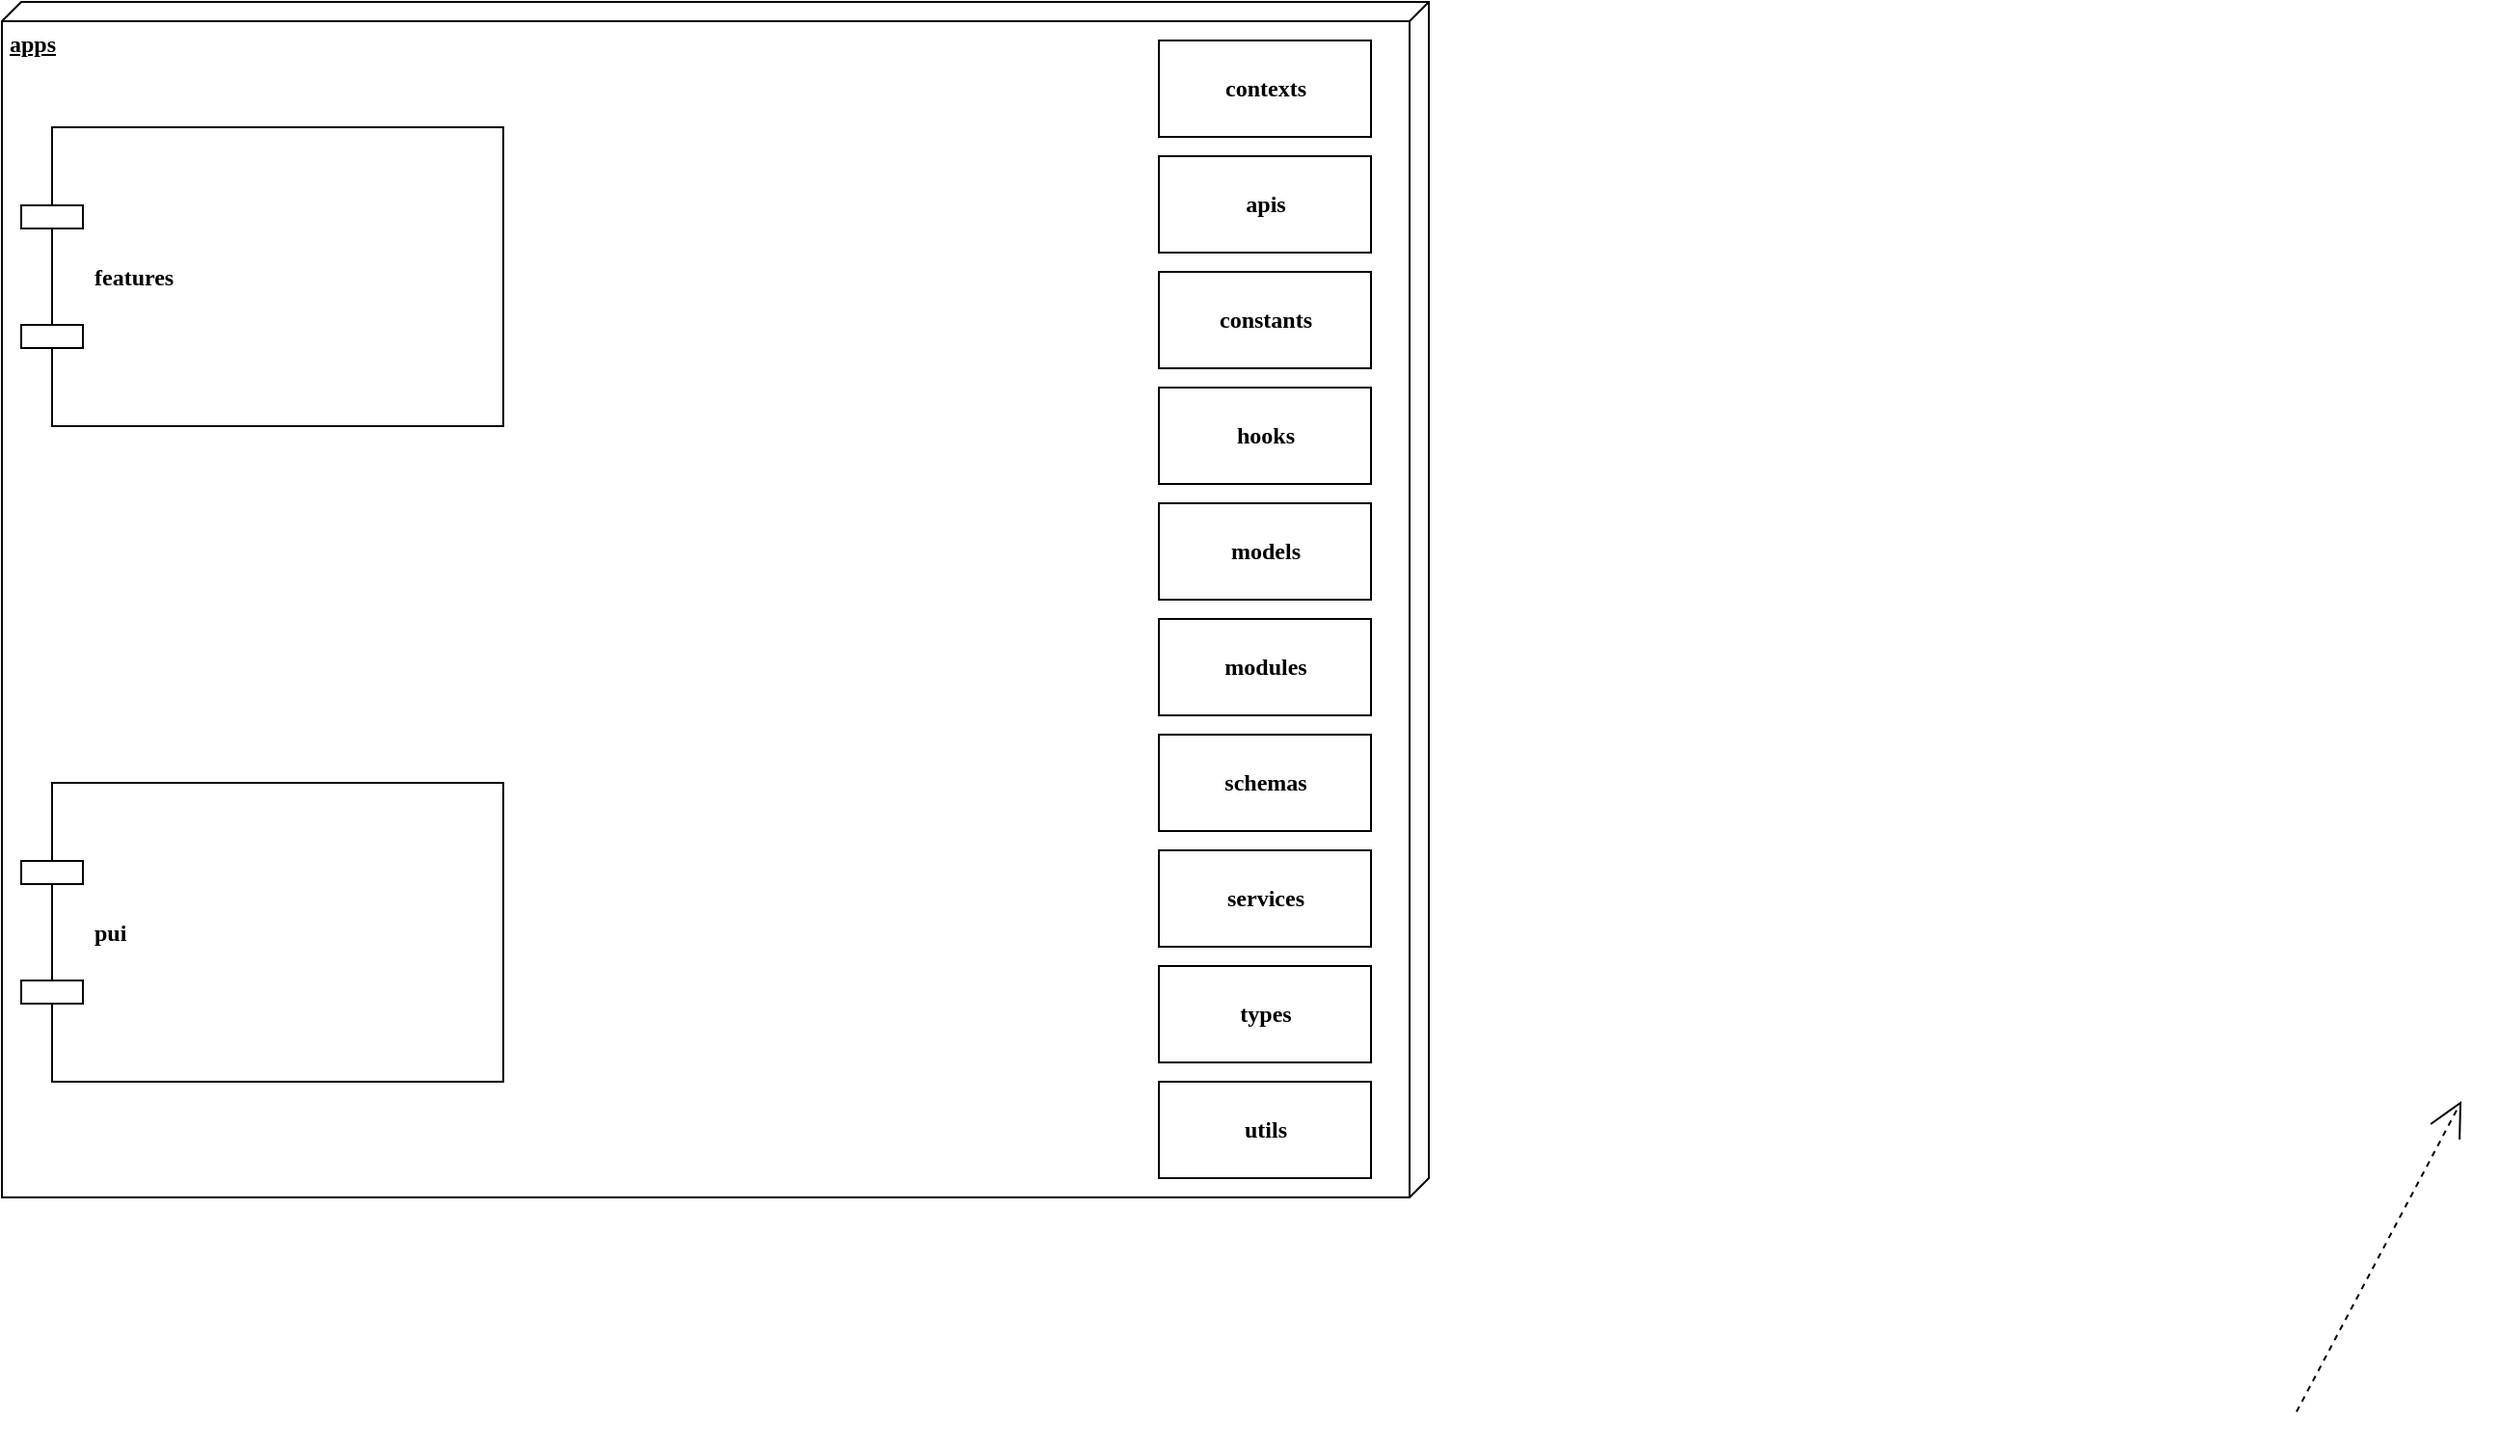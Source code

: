<mxfile version="21.6.2" type="github">
  <diagram name="Page-1" id="5f0bae14-7c28-e335-631c-24af17079c00">
    <mxGraphModel dx="2074" dy="1155" grid="1" gridSize="10" guides="1" tooltips="1" connect="1" arrows="1" fold="1" page="1" pageScale="1" pageWidth="1100" pageHeight="850" background="none" math="0" shadow="0">
      <root>
        <mxCell id="0" />
        <mxCell id="1" parent="0" />
        <mxCell id="39150e848f15840c-1" value="apps" style="verticalAlign=top;align=left;spacingTop=8;spacingLeft=2;spacingRight=12;shape=cube;size=10;direction=south;fontStyle=5;html=1;rounded=0;shadow=0;comic=0;labelBackgroundColor=none;strokeWidth=1;fontFamily=Verdana;fontSize=12" parent="1" vertex="1">
          <mxGeometry x="120" y="70" width="740" height="620" as="geometry" />
        </mxCell>
        <mxCell id="39150e848f15840c-4" value="contexts" style="html=1;rounded=0;shadow=0;comic=0;labelBackgroundColor=none;strokeWidth=1;fontFamily=Verdana;fontSize=12;align=center;fontStyle=1" parent="1" vertex="1">
          <mxGeometry x="720" y="90" width="110" height="50" as="geometry" />
        </mxCell>
        <mxCell id="39150e848f15840c-5" value="features" style="shape=component;align=left;spacingLeft=36;rounded=0;shadow=0;comic=0;labelBackgroundColor=none;strokeWidth=1;fontFamily=Verdana;fontSize=12;html=1;fontStyle=1" parent="1" vertex="1">
          <mxGeometry x="130" y="135" width="250" height="155" as="geometry" />
        </mxCell>
        <mxCell id="39150e848f15840c-12" style="edgeStyle=none;rounded=0;html=1;dashed=1;labelBackgroundColor=none;startArrow=none;startFill=0;startSize=8;endArrow=open;endFill=0;endSize=16;fontFamily=Verdana;fontSize=12;" parent="1" edge="1">
          <mxGeometry relative="1" as="geometry">
            <mxPoint x="1309.996" y="801.16" as="sourcePoint" />
            <mxPoint x="1395.521" y="639.998" as="targetPoint" />
          </mxGeometry>
        </mxCell>
        <mxCell id="XnKO9qKkf2iOZudYSjbh-1" value="pui" style="shape=component;align=left;spacingLeft=36;rounded=0;shadow=0;comic=0;labelBackgroundColor=none;strokeWidth=1;fontFamily=Verdana;fontSize=12;html=1;fontStyle=1" vertex="1" parent="1">
          <mxGeometry x="130" y="475" width="250" height="155" as="geometry" />
        </mxCell>
        <mxCell id="XnKO9qKkf2iOZudYSjbh-2" value="apis" style="html=1;rounded=0;shadow=0;comic=0;labelBackgroundColor=none;strokeWidth=1;fontFamily=Verdana;fontSize=12;align=center;fontStyle=1" vertex="1" parent="1">
          <mxGeometry x="720" y="150" width="110" height="50" as="geometry" />
        </mxCell>
        <mxCell id="XnKO9qKkf2iOZudYSjbh-3" value="constants" style="html=1;rounded=0;shadow=0;comic=0;labelBackgroundColor=none;strokeWidth=1;fontFamily=Verdana;fontSize=12;align=center;fontStyle=1" vertex="1" parent="1">
          <mxGeometry x="720" y="210" width="110" height="50" as="geometry" />
        </mxCell>
        <mxCell id="XnKO9qKkf2iOZudYSjbh-4" value="hooks" style="html=1;rounded=0;shadow=0;comic=0;labelBackgroundColor=none;strokeWidth=1;fontFamily=Verdana;fontSize=12;align=center;fontStyle=1" vertex="1" parent="1">
          <mxGeometry x="720" y="270" width="110" height="50" as="geometry" />
        </mxCell>
        <mxCell id="XnKO9qKkf2iOZudYSjbh-5" value="models" style="html=1;rounded=0;shadow=0;comic=0;labelBackgroundColor=none;strokeWidth=1;fontFamily=Verdana;fontSize=12;align=center;fontStyle=1" vertex="1" parent="1">
          <mxGeometry x="720" y="330" width="110" height="50" as="geometry" />
        </mxCell>
        <mxCell id="XnKO9qKkf2iOZudYSjbh-6" value="modules" style="html=1;rounded=0;shadow=0;comic=0;labelBackgroundColor=none;strokeWidth=1;fontFamily=Verdana;fontSize=12;align=center;fontStyle=1" vertex="1" parent="1">
          <mxGeometry x="720" y="390" width="110" height="50" as="geometry" />
        </mxCell>
        <mxCell id="XnKO9qKkf2iOZudYSjbh-7" value="schemas" style="html=1;rounded=0;shadow=0;comic=0;labelBackgroundColor=none;strokeWidth=1;fontFamily=Verdana;fontSize=12;align=center;fontStyle=1" vertex="1" parent="1">
          <mxGeometry x="720" y="450" width="110" height="50" as="geometry" />
        </mxCell>
        <mxCell id="XnKO9qKkf2iOZudYSjbh-8" value="services" style="html=1;rounded=0;shadow=0;comic=0;labelBackgroundColor=none;strokeWidth=1;fontFamily=Verdana;fontSize=12;align=center;fontStyle=1" vertex="1" parent="1">
          <mxGeometry x="720" y="510" width="110" height="50" as="geometry" />
        </mxCell>
        <mxCell id="XnKO9qKkf2iOZudYSjbh-9" value="types" style="html=1;rounded=0;shadow=0;comic=0;labelBackgroundColor=none;strokeWidth=1;fontFamily=Verdana;fontSize=12;align=center;fontStyle=1" vertex="1" parent="1">
          <mxGeometry x="720" y="570" width="110" height="50" as="geometry" />
        </mxCell>
        <mxCell id="XnKO9qKkf2iOZudYSjbh-10" value="utils" style="html=1;rounded=0;shadow=0;comic=0;labelBackgroundColor=none;strokeWidth=1;fontFamily=Verdana;fontSize=12;align=center;fontStyle=1" vertex="1" parent="1">
          <mxGeometry x="720" y="630" width="110" height="50" as="geometry" />
        </mxCell>
      </root>
    </mxGraphModel>
  </diagram>
</mxfile>
